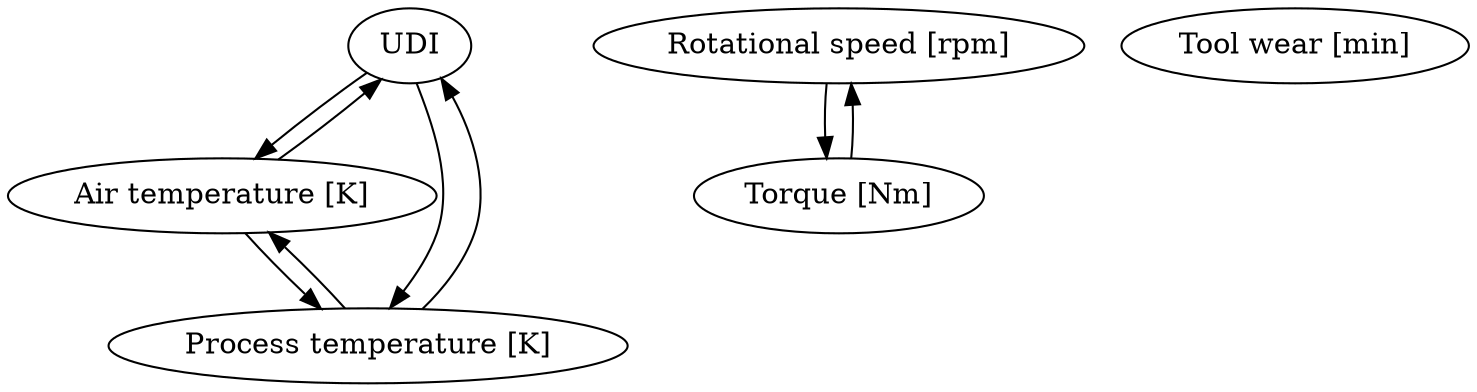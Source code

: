 strict digraph  {
UDI;
"Air temperature [K]";
"Process temperature [K]";
"Rotational speed [rpm]";
"Torque [Nm]";
"Tool wear [min]";
UDI -> "Air temperature [K]";
UDI -> "Process temperature [K]";
"Air temperature [K]" -> UDI;
"Air temperature [K]" -> "Process temperature [K]";
"Process temperature [K]" -> UDI;
"Process temperature [K]" -> "Air temperature [K]";
"Rotational speed [rpm]" -> "Torque [Nm]";
"Torque [Nm]" -> "Rotational speed [rpm]";
}
